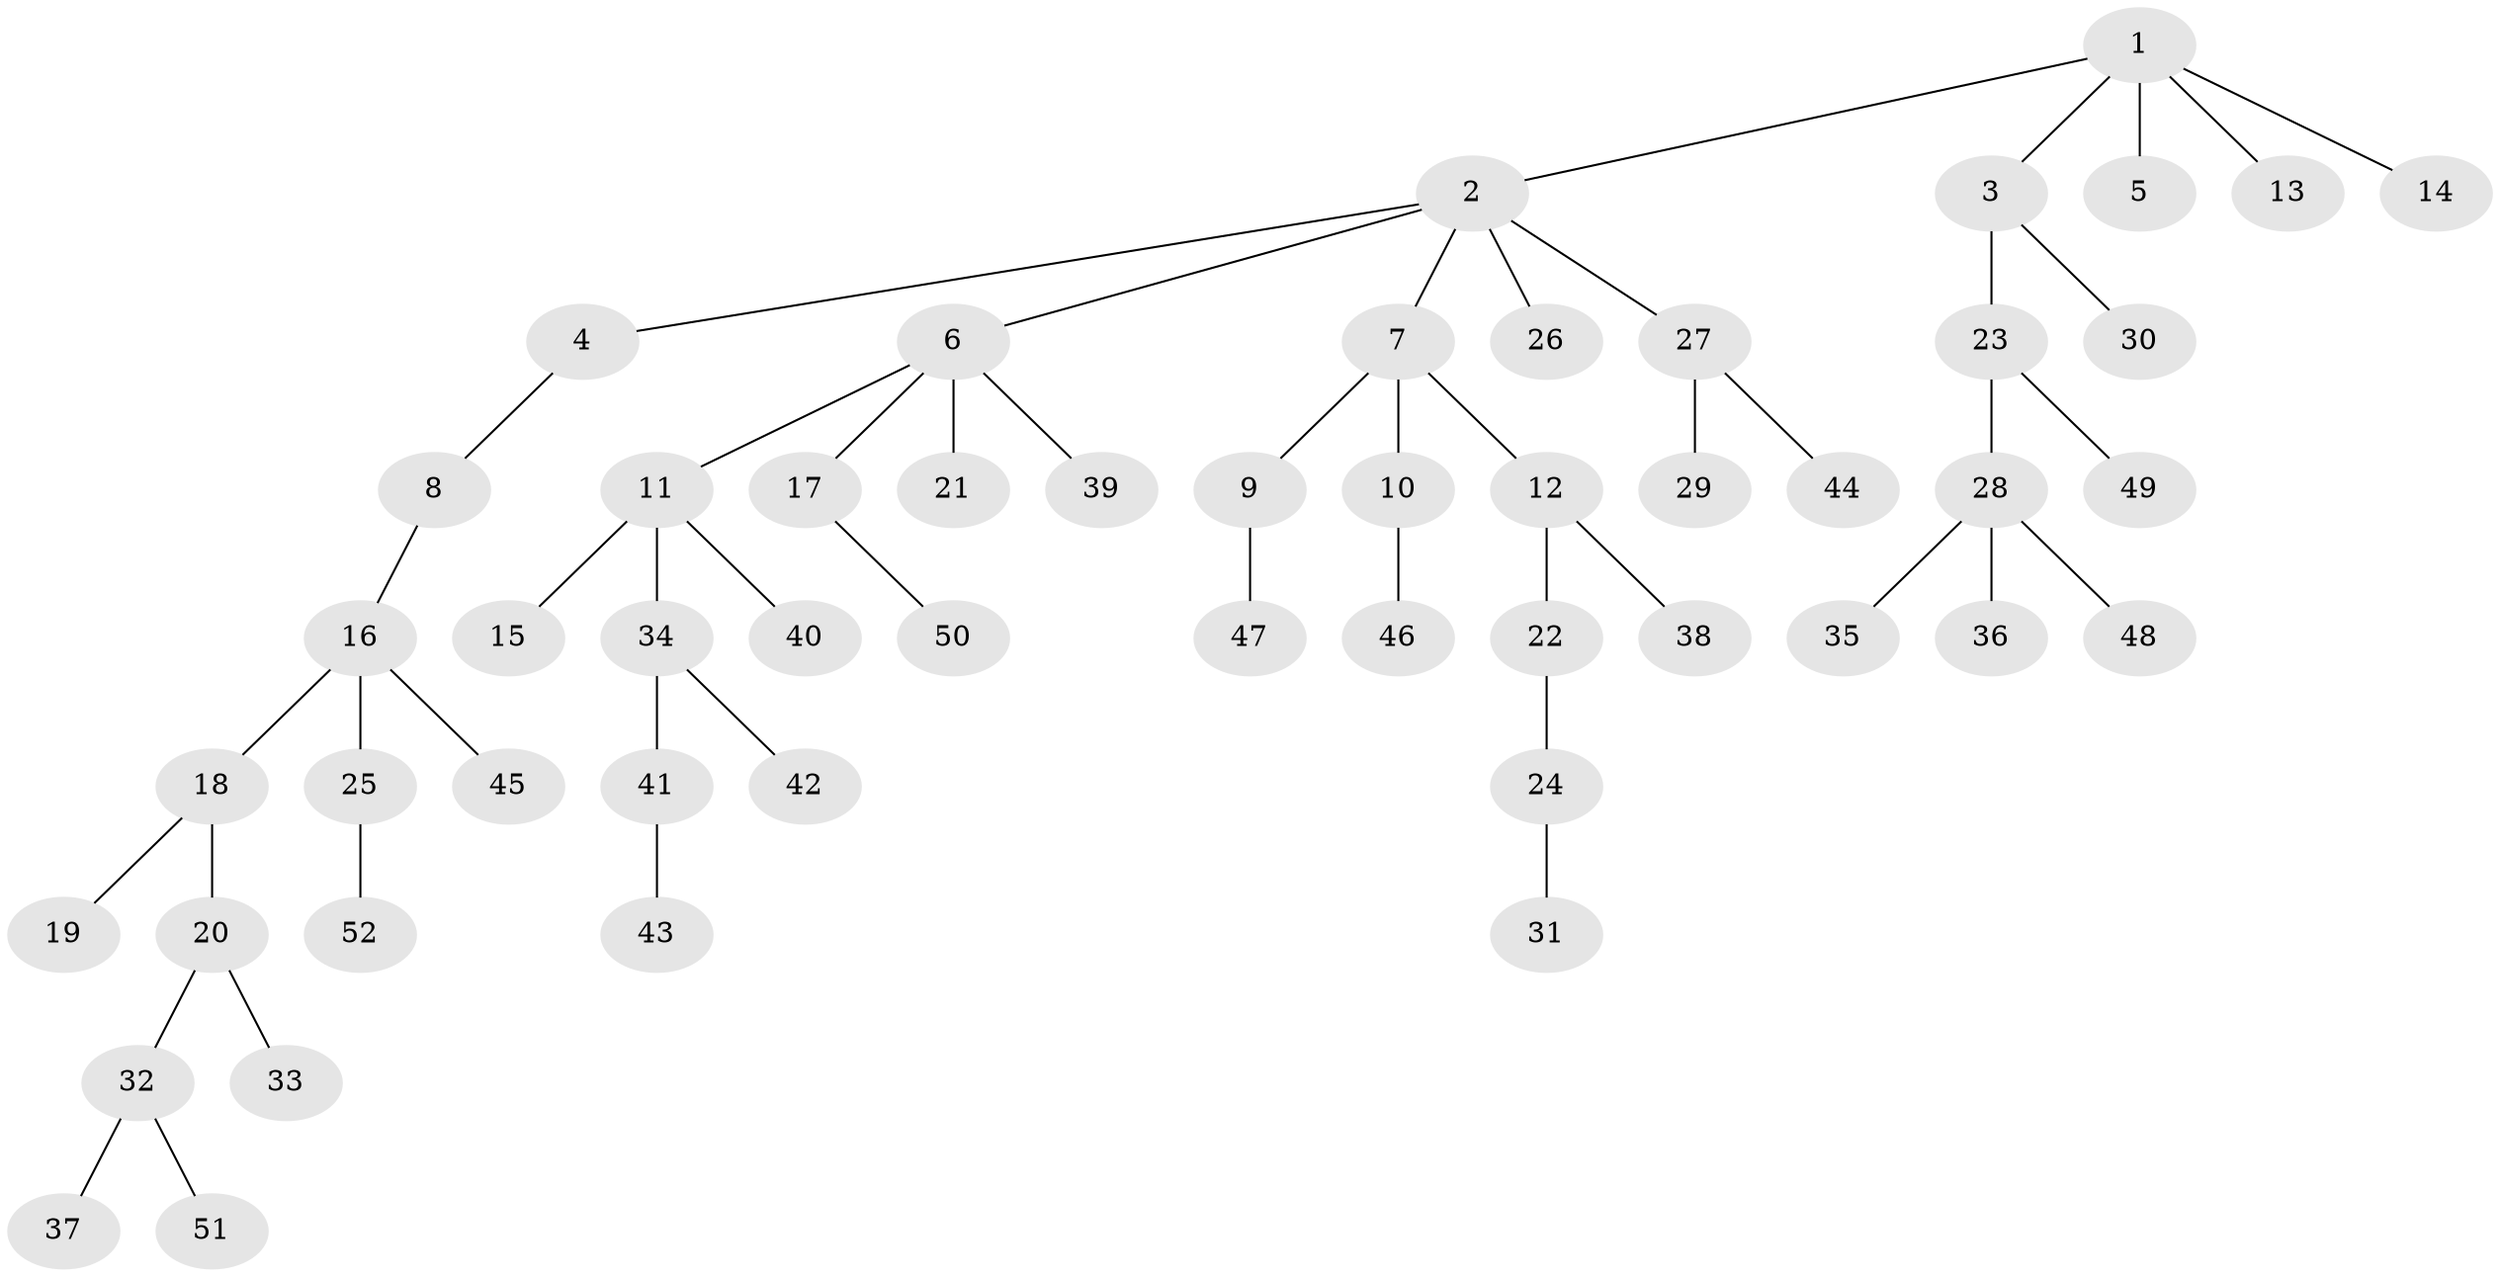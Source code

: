 // coarse degree distribution, {6: 0.05555555555555555, 1: 0.5833333333333334, 5: 0.05555555555555555, 4: 0.027777777777777776, 2: 0.19444444444444445, 3: 0.08333333333333333}
// Generated by graph-tools (version 1.1) at 2025/52/02/27/25 19:52:13]
// undirected, 52 vertices, 51 edges
graph export_dot {
graph [start="1"]
  node [color=gray90,style=filled];
  1;
  2;
  3;
  4;
  5;
  6;
  7;
  8;
  9;
  10;
  11;
  12;
  13;
  14;
  15;
  16;
  17;
  18;
  19;
  20;
  21;
  22;
  23;
  24;
  25;
  26;
  27;
  28;
  29;
  30;
  31;
  32;
  33;
  34;
  35;
  36;
  37;
  38;
  39;
  40;
  41;
  42;
  43;
  44;
  45;
  46;
  47;
  48;
  49;
  50;
  51;
  52;
  1 -- 2;
  1 -- 3;
  1 -- 5;
  1 -- 13;
  1 -- 14;
  2 -- 4;
  2 -- 6;
  2 -- 7;
  2 -- 26;
  2 -- 27;
  3 -- 23;
  3 -- 30;
  4 -- 8;
  6 -- 11;
  6 -- 17;
  6 -- 21;
  6 -- 39;
  7 -- 9;
  7 -- 10;
  7 -- 12;
  8 -- 16;
  9 -- 47;
  10 -- 46;
  11 -- 15;
  11 -- 34;
  11 -- 40;
  12 -- 22;
  12 -- 38;
  16 -- 18;
  16 -- 25;
  16 -- 45;
  17 -- 50;
  18 -- 19;
  18 -- 20;
  20 -- 32;
  20 -- 33;
  22 -- 24;
  23 -- 28;
  23 -- 49;
  24 -- 31;
  25 -- 52;
  27 -- 29;
  27 -- 44;
  28 -- 35;
  28 -- 36;
  28 -- 48;
  32 -- 37;
  32 -- 51;
  34 -- 41;
  34 -- 42;
  41 -- 43;
}
